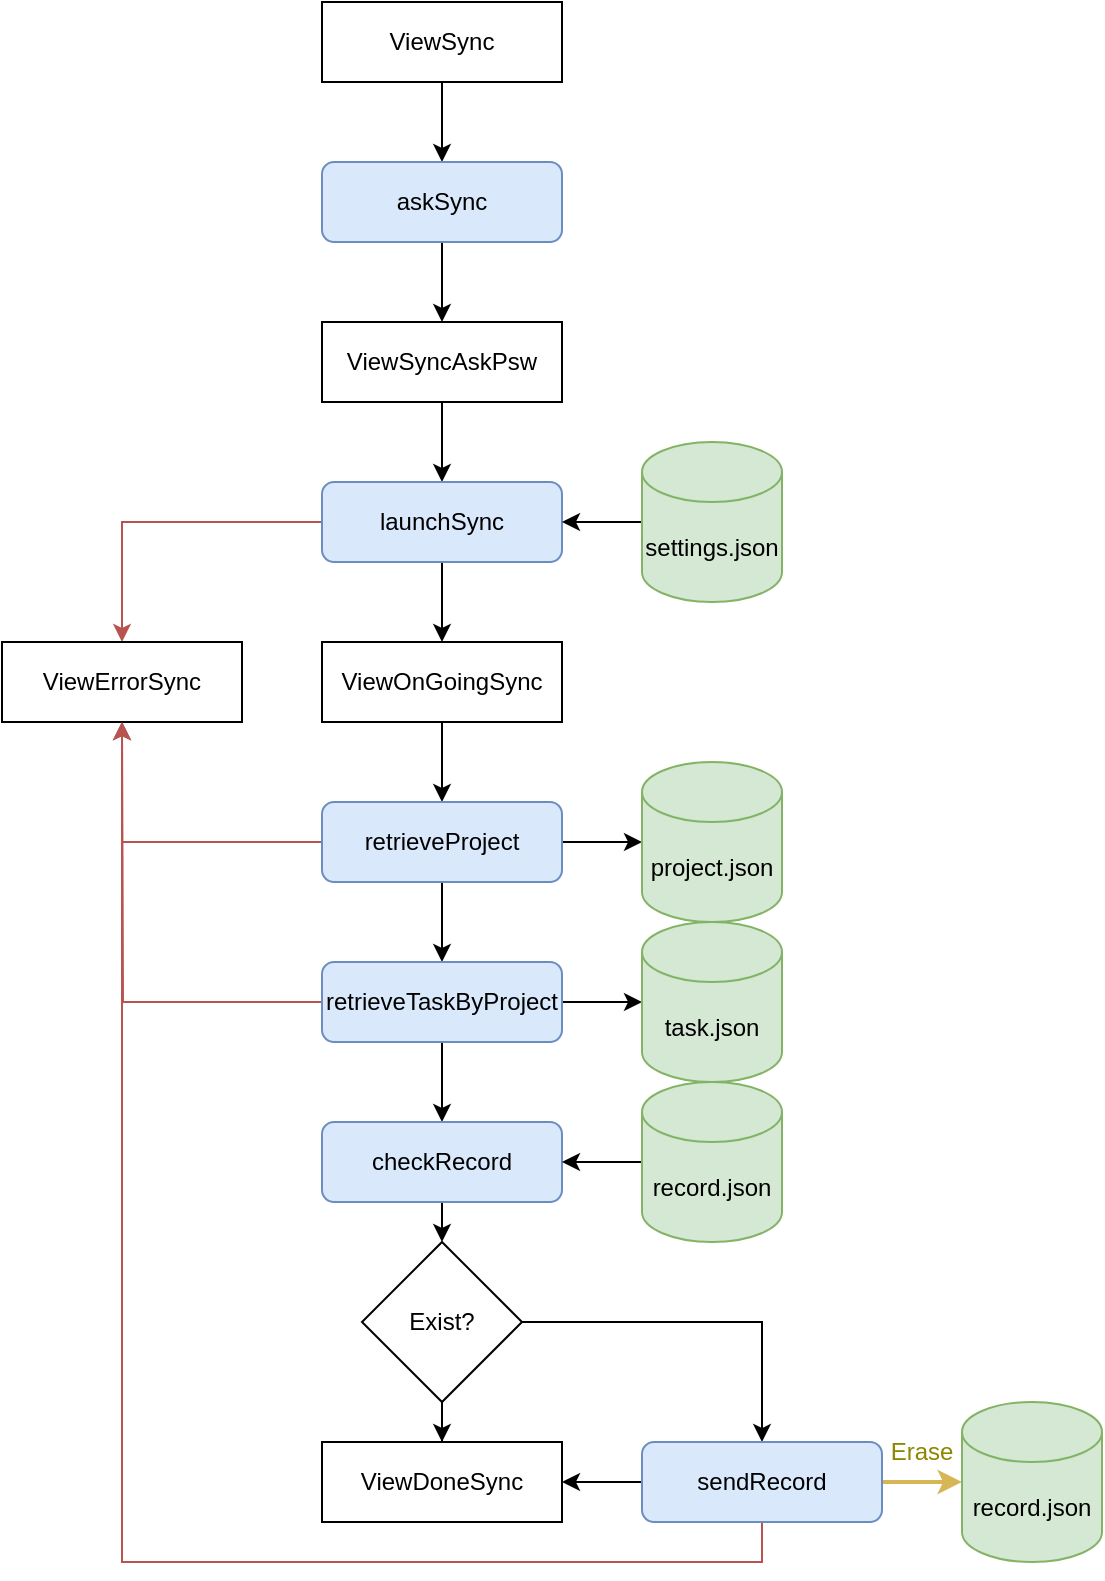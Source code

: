 <mxfile version="20.8.22" type="device"><diagram name="Page-1" id="xMlv48NHwoKSSMhZQSUd"><mxGraphModel dx="954" dy="537" grid="1" gridSize="10" guides="1" tooltips="1" connect="1" arrows="1" fold="1" page="1" pageScale="1" pageWidth="827" pageHeight="1169" math="0" shadow="0"><root><mxCell id="0"/><mxCell id="1" parent="0"/><mxCell id="SN-pmaPyAh8y51gE21Oi-9" style="edgeStyle=orthogonalEdgeStyle;rounded=0;orthogonalLoop=1;jettySize=auto;html=1;exitX=0.5;exitY=1;exitDx=0;exitDy=0;entryX=0.5;entryY=0;entryDx=0;entryDy=0;" edge="1" parent="1" source="SN-pmaPyAh8y51gE21Oi-1" target="SN-pmaPyAh8y51gE21Oi-8"><mxGeometry relative="1" as="geometry"/></mxCell><mxCell id="SN-pmaPyAh8y51gE21Oi-1" value="ViewSync" style="rounded=0;whiteSpace=wrap;html=1;" vertex="1" parent="1"><mxGeometry x="200" y="40" width="120" height="40" as="geometry"/></mxCell><mxCell id="SN-pmaPyAh8y51gE21Oi-11" style="edgeStyle=orthogonalEdgeStyle;rounded=0;orthogonalLoop=1;jettySize=auto;html=1;exitX=0.5;exitY=1;exitDx=0;exitDy=0;entryX=0.5;entryY=0;entryDx=0;entryDy=0;" edge="1" parent="1" source="SN-pmaPyAh8y51gE21Oi-8" target="SN-pmaPyAh8y51gE21Oi-10"><mxGeometry relative="1" as="geometry"/></mxCell><mxCell id="SN-pmaPyAh8y51gE21Oi-8" value="askSync" style="rounded=1;whiteSpace=wrap;html=1;fillColor=#dae8fc;strokeColor=#6c8ebf;" vertex="1" parent="1"><mxGeometry x="200" y="120" width="120" height="40" as="geometry"/></mxCell><mxCell id="SN-pmaPyAh8y51gE21Oi-13" style="edgeStyle=orthogonalEdgeStyle;rounded=0;orthogonalLoop=1;jettySize=auto;html=1;exitX=0.5;exitY=1;exitDx=0;exitDy=0;entryX=0.5;entryY=0;entryDx=0;entryDy=0;" edge="1" parent="1" source="SN-pmaPyAh8y51gE21Oi-10" target="SN-pmaPyAh8y51gE21Oi-12"><mxGeometry relative="1" as="geometry"/></mxCell><mxCell id="SN-pmaPyAh8y51gE21Oi-10" value="ViewSyncAskPsw" style="rounded=0;whiteSpace=wrap;html=1;" vertex="1" parent="1"><mxGeometry x="200" y="200" width="120" height="40" as="geometry"/></mxCell><mxCell id="SN-pmaPyAh8y51gE21Oi-15" style="edgeStyle=orthogonalEdgeStyle;rounded=0;orthogonalLoop=1;jettySize=auto;html=1;exitX=0.5;exitY=1;exitDx=0;exitDy=0;entryX=0.5;entryY=0;entryDx=0;entryDy=0;" edge="1" parent="1" source="SN-pmaPyAh8y51gE21Oi-12" target="SN-pmaPyAh8y51gE21Oi-14"><mxGeometry relative="1" as="geometry"/></mxCell><mxCell id="SN-pmaPyAh8y51gE21Oi-29" style="edgeStyle=orthogonalEdgeStyle;rounded=0;orthogonalLoop=1;jettySize=auto;html=1;exitX=0;exitY=0.5;exitDx=0;exitDy=0;entryX=0.5;entryY=0;entryDx=0;entryDy=0;fillColor=#f8cecc;strokeColor=#b85450;" edge="1" parent="1" source="SN-pmaPyAh8y51gE21Oi-12" target="SN-pmaPyAh8y51gE21Oi-28"><mxGeometry relative="1" as="geometry"/></mxCell><mxCell id="SN-pmaPyAh8y51gE21Oi-12" value="launchSync" style="rounded=1;whiteSpace=wrap;html=1;fillColor=#dae8fc;strokeColor=#6c8ebf;" vertex="1" parent="1"><mxGeometry x="200" y="280" width="120" height="40" as="geometry"/></mxCell><mxCell id="SN-pmaPyAh8y51gE21Oi-17" style="edgeStyle=orthogonalEdgeStyle;rounded=0;orthogonalLoop=1;jettySize=auto;html=1;exitX=0.5;exitY=1;exitDx=0;exitDy=0;entryX=0.5;entryY=0;entryDx=0;entryDy=0;" edge="1" parent="1" source="SN-pmaPyAh8y51gE21Oi-14" target="SN-pmaPyAh8y51gE21Oi-16"><mxGeometry relative="1" as="geometry"/></mxCell><mxCell id="SN-pmaPyAh8y51gE21Oi-14" value="ViewOnGoingSync" style="rounded=0;whiteSpace=wrap;html=1;" vertex="1" parent="1"><mxGeometry x="200" y="360" width="120" height="40" as="geometry"/></mxCell><mxCell id="SN-pmaPyAh8y51gE21Oi-19" style="edgeStyle=orthogonalEdgeStyle;rounded=0;orthogonalLoop=1;jettySize=auto;html=1;exitX=1;exitY=0.5;exitDx=0;exitDy=0;entryX=0;entryY=0.5;entryDx=0;entryDy=0;entryPerimeter=0;" edge="1" parent="1" source="SN-pmaPyAh8y51gE21Oi-16" target="SN-pmaPyAh8y51gE21Oi-18"><mxGeometry relative="1" as="geometry"/></mxCell><mxCell id="SN-pmaPyAh8y51gE21Oi-23" style="edgeStyle=orthogonalEdgeStyle;rounded=0;orthogonalLoop=1;jettySize=auto;html=1;exitX=0.5;exitY=1;exitDx=0;exitDy=0;entryX=0.5;entryY=0;entryDx=0;entryDy=0;" edge="1" parent="1" source="SN-pmaPyAh8y51gE21Oi-16" target="SN-pmaPyAh8y51gE21Oi-20"><mxGeometry relative="1" as="geometry"/></mxCell><mxCell id="SN-pmaPyAh8y51gE21Oi-38" style="edgeStyle=orthogonalEdgeStyle;rounded=0;orthogonalLoop=1;jettySize=auto;html=1;exitX=0;exitY=0.5;exitDx=0;exitDy=0;entryX=0.5;entryY=1;entryDx=0;entryDy=0;fillColor=#f8cecc;strokeColor=#b85450;" edge="1" parent="1" source="SN-pmaPyAh8y51gE21Oi-16" target="SN-pmaPyAh8y51gE21Oi-28"><mxGeometry relative="1" as="geometry"/></mxCell><mxCell id="SN-pmaPyAh8y51gE21Oi-16" value="retrieveProject" style="rounded=1;whiteSpace=wrap;html=1;fillColor=#dae8fc;strokeColor=#6c8ebf;" vertex="1" parent="1"><mxGeometry x="200" y="440" width="120" height="40" as="geometry"/></mxCell><mxCell id="SN-pmaPyAh8y51gE21Oi-18" value="project.json" style="shape=cylinder3;whiteSpace=wrap;html=1;boundedLbl=1;backgroundOutline=1;size=15;rounded=0;fillColor=#d5e8d4;strokeColor=#82b366;" vertex="1" parent="1"><mxGeometry x="360" y="420" width="70" height="80" as="geometry"/></mxCell><mxCell id="SN-pmaPyAh8y51gE21Oi-22" style="edgeStyle=orthogonalEdgeStyle;rounded=0;orthogonalLoop=1;jettySize=auto;html=1;exitX=1;exitY=0.5;exitDx=0;exitDy=0;entryX=0;entryY=0.5;entryDx=0;entryDy=0;entryPerimeter=0;" edge="1" parent="1" source="SN-pmaPyAh8y51gE21Oi-20" target="SN-pmaPyAh8y51gE21Oi-21"><mxGeometry relative="1" as="geometry"/></mxCell><mxCell id="SN-pmaPyAh8y51gE21Oi-25" style="edgeStyle=orthogonalEdgeStyle;rounded=0;orthogonalLoop=1;jettySize=auto;html=1;exitX=0.5;exitY=1;exitDx=0;exitDy=0;entryX=0.5;entryY=0;entryDx=0;entryDy=0;" edge="1" parent="1" source="SN-pmaPyAh8y51gE21Oi-20" target="SN-pmaPyAh8y51gE21Oi-24"><mxGeometry relative="1" as="geometry"/></mxCell><mxCell id="SN-pmaPyAh8y51gE21Oi-39" style="edgeStyle=orthogonalEdgeStyle;rounded=0;orthogonalLoop=1;jettySize=auto;html=1;exitX=0;exitY=0.5;exitDx=0;exitDy=0;fillColor=#f8cecc;strokeColor=#b85450;" edge="1" parent="1" source="SN-pmaPyAh8y51gE21Oi-20"><mxGeometry relative="1" as="geometry"><mxPoint x="100" y="400" as="targetPoint"/></mxGeometry></mxCell><mxCell id="SN-pmaPyAh8y51gE21Oi-20" value="retrieveTaskByProject" style="rounded=1;whiteSpace=wrap;html=1;fillColor=#dae8fc;strokeColor=#6c8ebf;" vertex="1" parent="1"><mxGeometry x="200" y="520" width="120" height="40" as="geometry"/></mxCell><mxCell id="SN-pmaPyAh8y51gE21Oi-21" value="task.json" style="shape=cylinder3;whiteSpace=wrap;html=1;boundedLbl=1;backgroundOutline=1;size=15;rounded=0;fillColor=#d5e8d4;strokeColor=#82b366;" vertex="1" parent="1"><mxGeometry x="360" y="500" width="70" height="80" as="geometry"/></mxCell><mxCell id="SN-pmaPyAh8y51gE21Oi-33" style="edgeStyle=orthogonalEdgeStyle;rounded=0;orthogonalLoop=1;jettySize=auto;html=1;exitX=0.5;exitY=1;exitDx=0;exitDy=0;entryX=0.5;entryY=0;entryDx=0;entryDy=0;" edge="1" parent="1" source="SN-pmaPyAh8y51gE21Oi-24" target="SN-pmaPyAh8y51gE21Oi-30"><mxGeometry relative="1" as="geometry"/></mxCell><mxCell id="SN-pmaPyAh8y51gE21Oi-24" value="checkRecord" style="rounded=1;whiteSpace=wrap;html=1;fillColor=#dae8fc;strokeColor=#6c8ebf;" vertex="1" parent="1"><mxGeometry x="200" y="600" width="120" height="40" as="geometry"/></mxCell><mxCell id="SN-pmaPyAh8y51gE21Oi-27" style="edgeStyle=orthogonalEdgeStyle;rounded=0;orthogonalLoop=1;jettySize=auto;html=1;exitX=0;exitY=0.5;exitDx=0;exitDy=0;exitPerimeter=0;entryX=1;entryY=0.5;entryDx=0;entryDy=0;" edge="1" parent="1" source="SN-pmaPyAh8y51gE21Oi-26" target="SN-pmaPyAh8y51gE21Oi-12"><mxGeometry relative="1" as="geometry"/></mxCell><mxCell id="SN-pmaPyAh8y51gE21Oi-26" value="settings.json" style="shape=cylinder3;whiteSpace=wrap;html=1;boundedLbl=1;backgroundOutline=1;size=15;rounded=0;fillColor=#d5e8d4;strokeColor=#82b366;" vertex="1" parent="1"><mxGeometry x="360" y="260" width="70" height="80" as="geometry"/></mxCell><mxCell id="SN-pmaPyAh8y51gE21Oi-28" value="ViewErrorSync" style="rounded=0;whiteSpace=wrap;html=1;" vertex="1" parent="1"><mxGeometry x="40" y="360" width="120" height="40" as="geometry"/></mxCell><mxCell id="SN-pmaPyAh8y51gE21Oi-35" style="edgeStyle=orthogonalEdgeStyle;rounded=0;orthogonalLoop=1;jettySize=auto;html=1;exitX=0.5;exitY=1;exitDx=0;exitDy=0;" edge="1" parent="1" source="SN-pmaPyAh8y51gE21Oi-30" target="SN-pmaPyAh8y51gE21Oi-34"><mxGeometry relative="1" as="geometry"/></mxCell><mxCell id="SN-pmaPyAh8y51gE21Oi-37" style="edgeStyle=orthogonalEdgeStyle;rounded=0;orthogonalLoop=1;jettySize=auto;html=1;exitX=1;exitY=0.5;exitDx=0;exitDy=0;" edge="1" parent="1" source="SN-pmaPyAh8y51gE21Oi-30" target="SN-pmaPyAh8y51gE21Oi-36"><mxGeometry relative="1" as="geometry"/></mxCell><mxCell id="SN-pmaPyAh8y51gE21Oi-30" value="Exist?" style="rhombus;whiteSpace=wrap;html=1;rounded=0;" vertex="1" parent="1"><mxGeometry x="220" y="660" width="80" height="80" as="geometry"/></mxCell><mxCell id="SN-pmaPyAh8y51gE21Oi-32" style="edgeStyle=orthogonalEdgeStyle;rounded=0;orthogonalLoop=1;jettySize=auto;html=1;exitX=0;exitY=0.5;exitDx=0;exitDy=0;exitPerimeter=0;entryX=1;entryY=0.5;entryDx=0;entryDy=0;" edge="1" parent="1" source="SN-pmaPyAh8y51gE21Oi-31" target="SN-pmaPyAh8y51gE21Oi-24"><mxGeometry relative="1" as="geometry"/></mxCell><mxCell id="SN-pmaPyAh8y51gE21Oi-31" value="record.json" style="shape=cylinder3;whiteSpace=wrap;html=1;boundedLbl=1;backgroundOutline=1;size=15;rounded=0;fillColor=#d5e8d4;strokeColor=#82b366;" vertex="1" parent="1"><mxGeometry x="360" y="580" width="70" height="80" as="geometry"/></mxCell><mxCell id="SN-pmaPyAh8y51gE21Oi-34" value="ViewDoneSync" style="rounded=0;whiteSpace=wrap;html=1;" vertex="1" parent="1"><mxGeometry x="200" y="760" width="120" height="40" as="geometry"/></mxCell><mxCell id="SN-pmaPyAh8y51gE21Oi-40" style="edgeStyle=orthogonalEdgeStyle;rounded=0;orthogonalLoop=1;jettySize=auto;html=1;exitX=0;exitY=0.5;exitDx=0;exitDy=0;entryX=1;entryY=0.5;entryDx=0;entryDy=0;" edge="1" parent="1" source="SN-pmaPyAh8y51gE21Oi-36" target="SN-pmaPyAh8y51gE21Oi-34"><mxGeometry relative="1" as="geometry"/></mxCell><mxCell id="SN-pmaPyAh8y51gE21Oi-41" style="edgeStyle=orthogonalEdgeStyle;rounded=0;orthogonalLoop=1;jettySize=auto;html=1;exitX=0.5;exitY=1;exitDx=0;exitDy=0;entryX=0.5;entryY=1;entryDx=0;entryDy=0;fillColor=#f8cecc;strokeColor=#b85450;" edge="1" parent="1" source="SN-pmaPyAh8y51gE21Oi-36" target="SN-pmaPyAh8y51gE21Oi-28"><mxGeometry relative="1" as="geometry"/></mxCell><mxCell id="SN-pmaPyAh8y51gE21Oi-43" style="edgeStyle=orthogonalEdgeStyle;rounded=0;orthogonalLoop=1;jettySize=auto;html=1;exitX=1;exitY=0.5;exitDx=0;exitDy=0;entryX=0;entryY=0.5;entryDx=0;entryDy=0;entryPerimeter=0;strokeWidth=2;fillColor=#fff2cc;strokeColor=#d6b656;" edge="1" parent="1" source="SN-pmaPyAh8y51gE21Oi-36" target="SN-pmaPyAh8y51gE21Oi-42"><mxGeometry relative="1" as="geometry"/></mxCell><mxCell id="SN-pmaPyAh8y51gE21Oi-36" value="sendRecord" style="rounded=1;whiteSpace=wrap;html=1;fillColor=#dae8fc;strokeColor=#6c8ebf;" vertex="1" parent="1"><mxGeometry x="360" y="760" width="120" height="40" as="geometry"/></mxCell><mxCell id="SN-pmaPyAh8y51gE21Oi-42" value="record.json" style="shape=cylinder3;whiteSpace=wrap;html=1;boundedLbl=1;backgroundOutline=1;size=15;rounded=0;fillColor=#d5e8d4;strokeColor=#82b366;" vertex="1" parent="1"><mxGeometry x="520" y="740" width="70" height="80" as="geometry"/></mxCell><mxCell id="SN-pmaPyAh8y51gE21Oi-44" value="&lt;font color=&quot;#8d8600&quot;&gt;Erase&lt;/font&gt;" style="text;align=center;html=1;verticalAlign=middle;whiteSpace=wrap;rounded=0;" vertex="1" parent="1"><mxGeometry x="470" y="750" width="60" height="30" as="geometry"/></mxCell></root></mxGraphModel></diagram></mxfile>